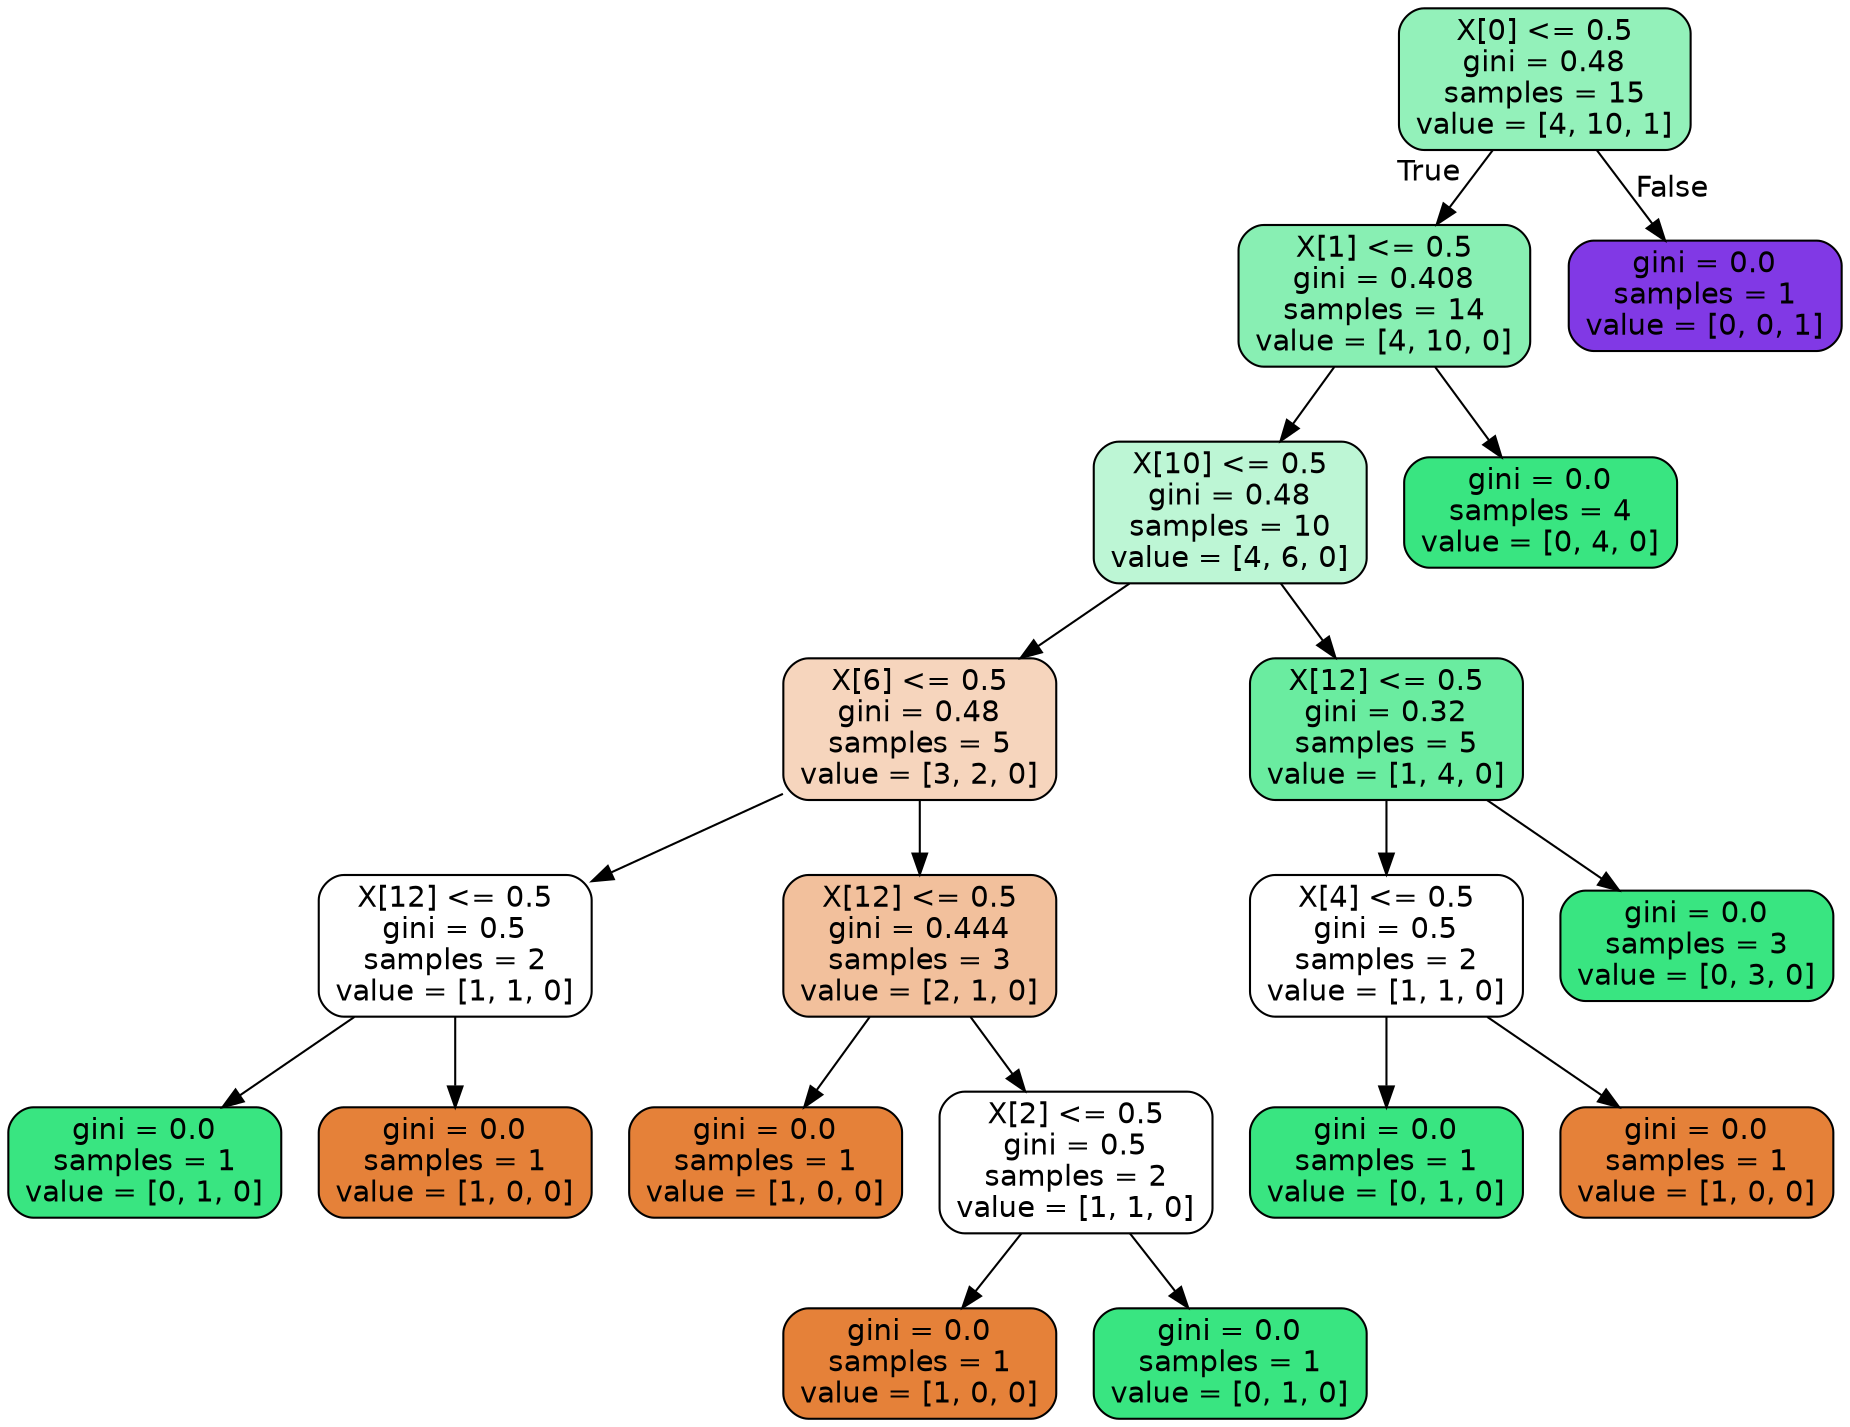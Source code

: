 digraph Tree {
node [shape=box, style="filled, rounded", color="black", fontname="helvetica"] ;
edge [fontname="helvetica"] ;
0 [label="X[0] <= 0.5\ngini = 0.48\nsamples = 15\nvalue = [4, 10, 1]", fillcolor="#93f1ba"] ;
1 [label="X[1] <= 0.5\ngini = 0.408\nsamples = 14\nvalue = [4, 10, 0]", fillcolor="#88efb3"] ;
0 -> 1 [labeldistance=2.5, labelangle=45, headlabel="True"] ;
2 [label="X[10] <= 0.5\ngini = 0.48\nsamples = 10\nvalue = [4, 6, 0]", fillcolor="#bdf6d5"] ;
1 -> 2 ;
3 [label="X[6] <= 0.5\ngini = 0.48\nsamples = 5\nvalue = [3, 2, 0]", fillcolor="#f6d5bd"] ;
2 -> 3 ;
4 [label="X[12] <= 0.5\ngini = 0.5\nsamples = 2\nvalue = [1, 1, 0]", fillcolor="#ffffff"] ;
3 -> 4 ;
5 [label="gini = 0.0\nsamples = 1\nvalue = [0, 1, 0]", fillcolor="#39e581"] ;
4 -> 5 ;
6 [label="gini = 0.0\nsamples = 1\nvalue = [1, 0, 0]", fillcolor="#e58139"] ;
4 -> 6 ;
7 [label="X[12] <= 0.5\ngini = 0.444\nsamples = 3\nvalue = [2, 1, 0]", fillcolor="#f2c09c"] ;
3 -> 7 ;
8 [label="gini = 0.0\nsamples = 1\nvalue = [1, 0, 0]", fillcolor="#e58139"] ;
7 -> 8 ;
9 [label="X[2] <= 0.5\ngini = 0.5\nsamples = 2\nvalue = [1, 1, 0]", fillcolor="#ffffff"] ;
7 -> 9 ;
10 [label="gini = 0.0\nsamples = 1\nvalue = [1, 0, 0]", fillcolor="#e58139"] ;
9 -> 10 ;
11 [label="gini = 0.0\nsamples = 1\nvalue = [0, 1, 0]", fillcolor="#39e581"] ;
9 -> 11 ;
12 [label="X[12] <= 0.5\ngini = 0.32\nsamples = 5\nvalue = [1, 4, 0]", fillcolor="#6aeca0"] ;
2 -> 12 ;
13 [label="X[4] <= 0.5\ngini = 0.5\nsamples = 2\nvalue = [1, 1, 0]", fillcolor="#ffffff"] ;
12 -> 13 ;
14 [label="gini = 0.0\nsamples = 1\nvalue = [0, 1, 0]", fillcolor="#39e581"] ;
13 -> 14 ;
15 [label="gini = 0.0\nsamples = 1\nvalue = [1, 0, 0]", fillcolor="#e58139"] ;
13 -> 15 ;
16 [label="gini = 0.0\nsamples = 3\nvalue = [0, 3, 0]", fillcolor="#39e581"] ;
12 -> 16 ;
17 [label="gini = 0.0\nsamples = 4\nvalue = [0, 4, 0]", fillcolor="#39e581"] ;
1 -> 17 ;
18 [label="gini = 0.0\nsamples = 1\nvalue = [0, 0, 1]", fillcolor="#8139e5"] ;
0 -> 18 [labeldistance=2.5, labelangle=-45, headlabel="False"] ;
}